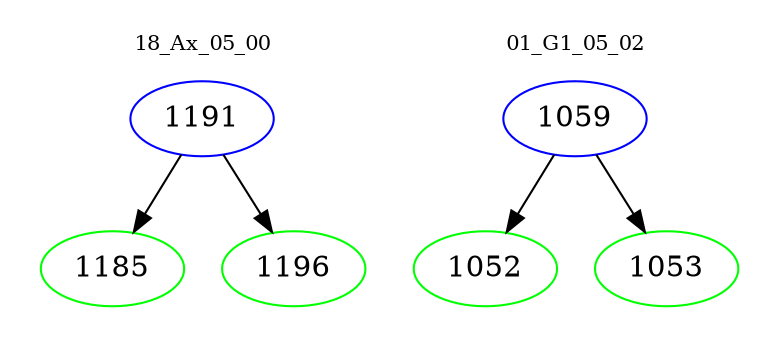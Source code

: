 digraph{
subgraph cluster_0 {
color = white
label = "18_Ax_05_00";
fontsize=10;
T0_1191 [label="1191", color="blue"]
T0_1191 -> T0_1185 [color="black"]
T0_1185 [label="1185", color="green"]
T0_1191 -> T0_1196 [color="black"]
T0_1196 [label="1196", color="green"]
}
subgraph cluster_1 {
color = white
label = "01_G1_05_02";
fontsize=10;
T1_1059 [label="1059", color="blue"]
T1_1059 -> T1_1052 [color="black"]
T1_1052 [label="1052", color="green"]
T1_1059 -> T1_1053 [color="black"]
T1_1053 [label="1053", color="green"]
}
}

